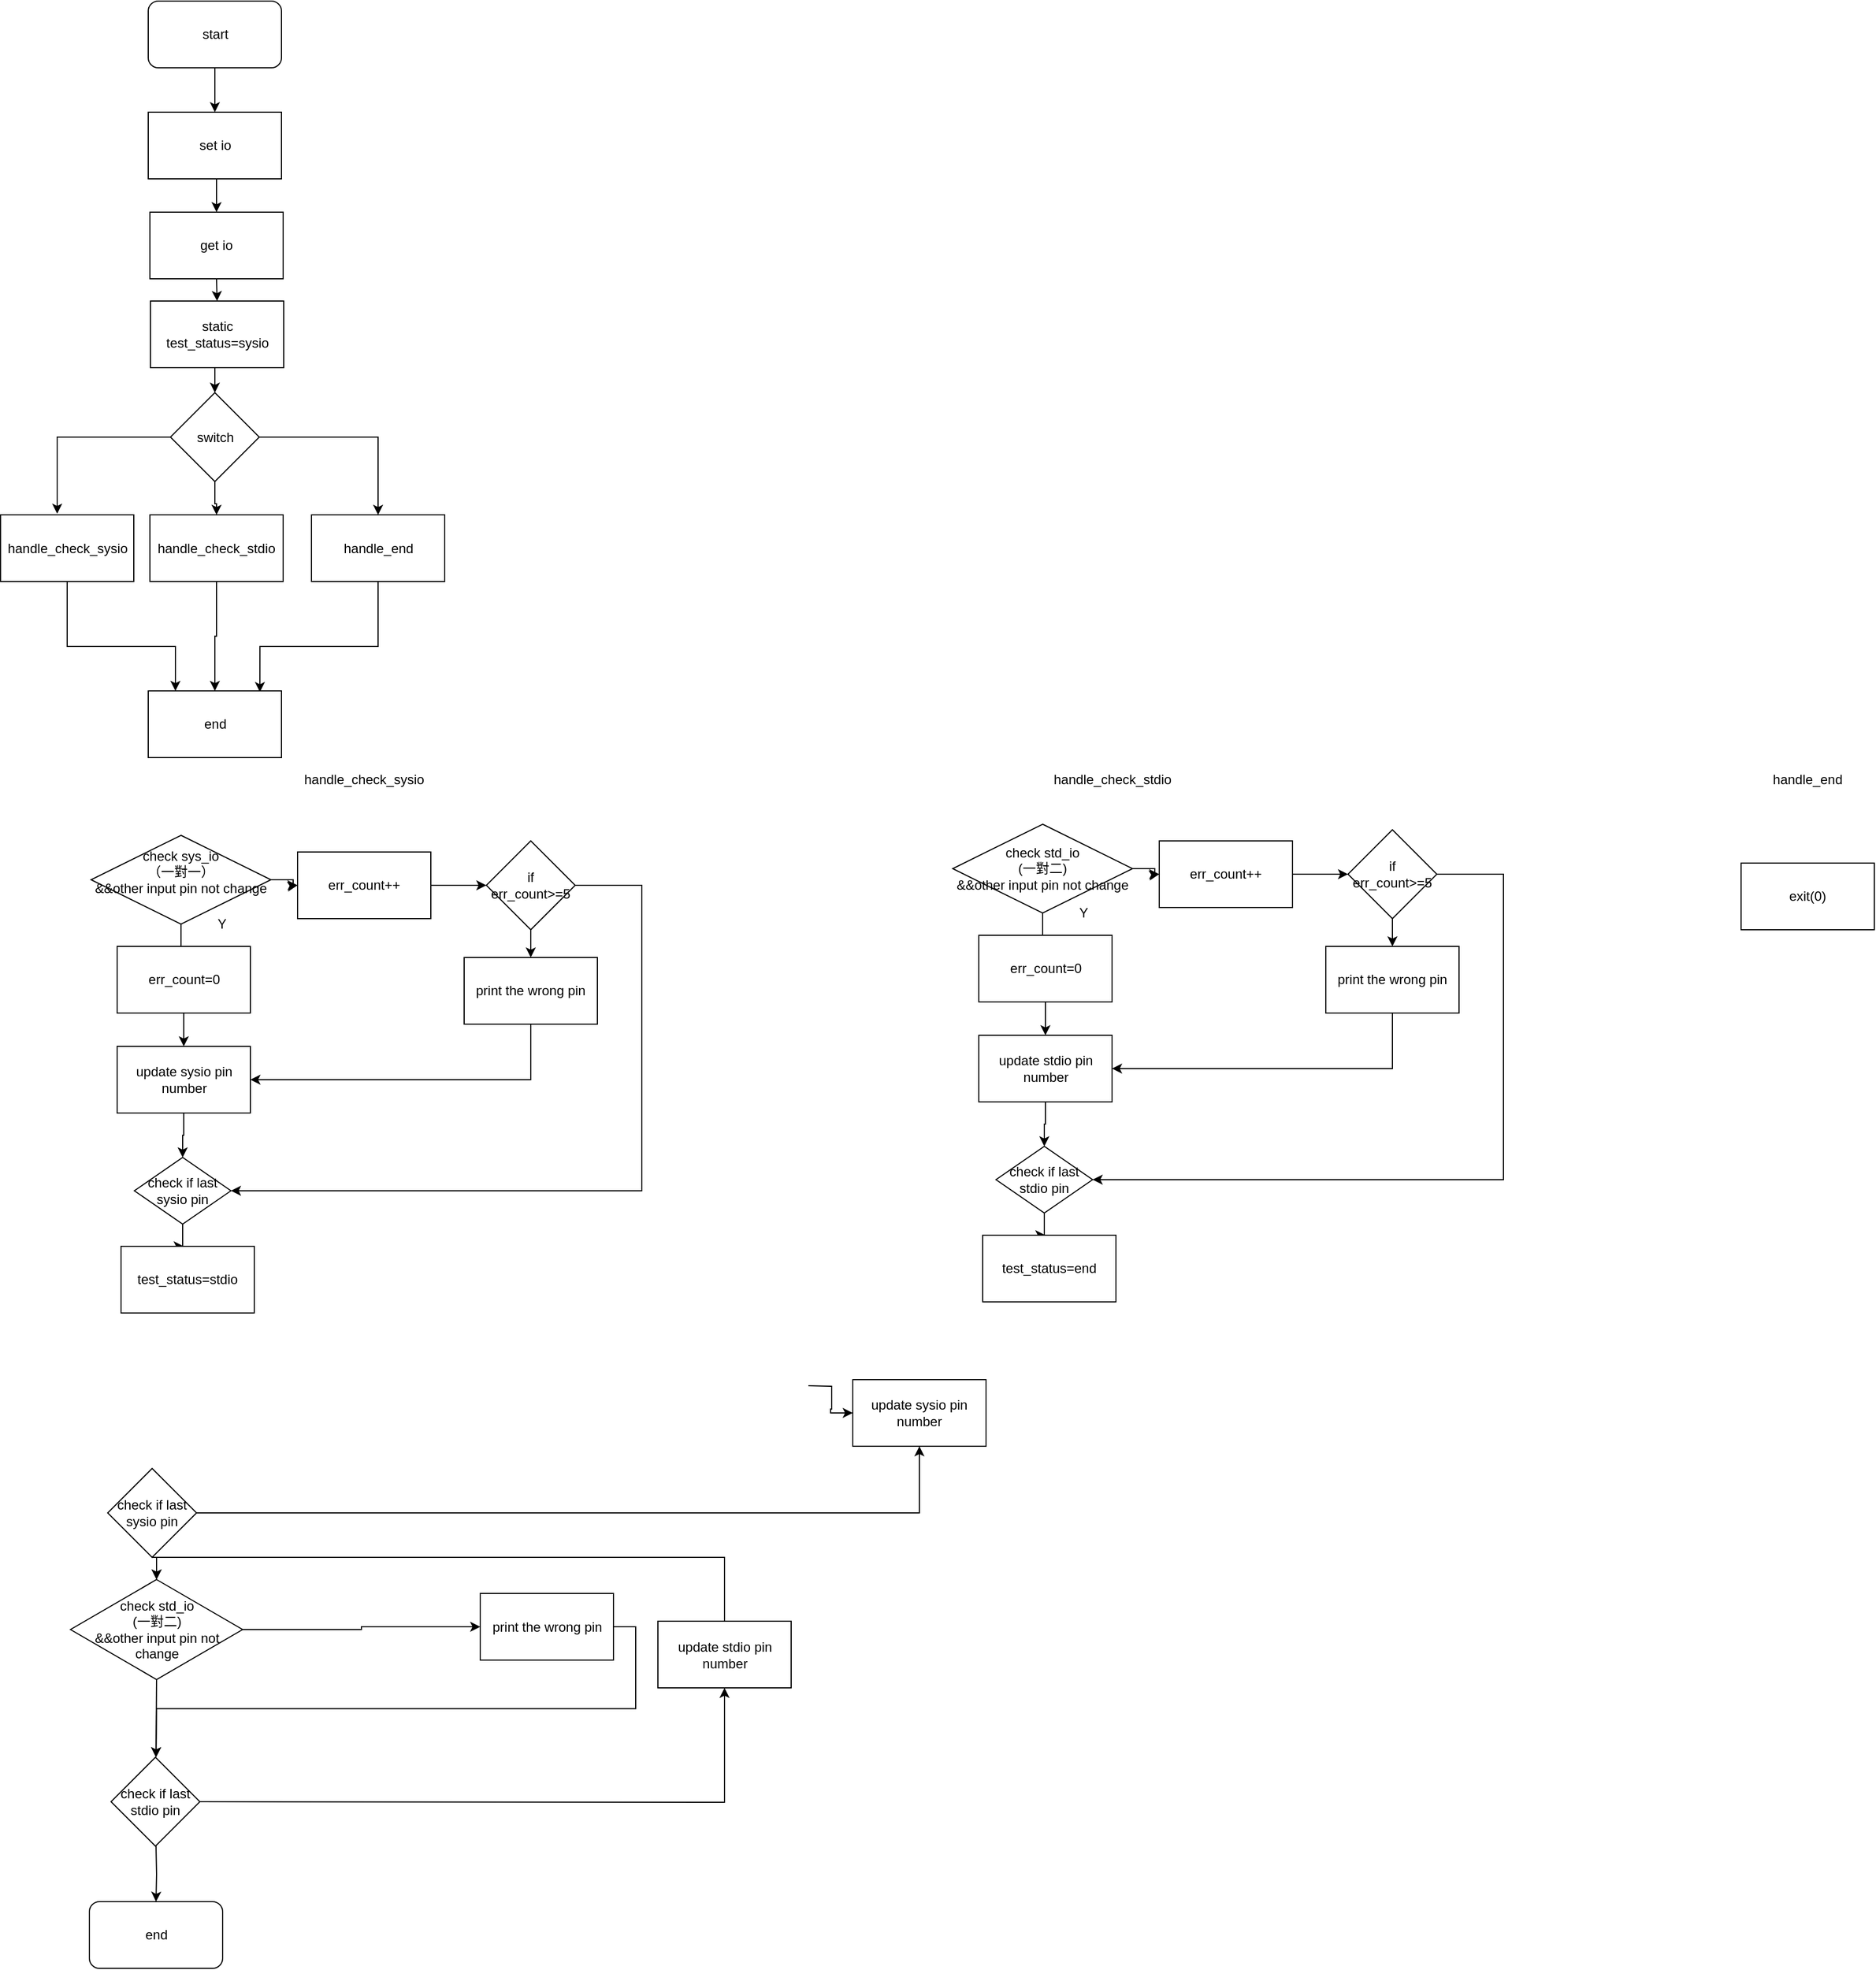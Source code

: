 <mxfile pages="1" version="11.2.5" type="github"><diagram id="owK5Loijx0Ong0dcDdHp" name="Page-1"><mxGraphModel dx="1357" dy="1909" grid="1" gridSize="10" guides="1" tooltips="1" connect="1" arrows="1" fold="1" page="1" pageScale="1" pageWidth="850" pageHeight="1100" math="0" shadow="0"><root><mxCell id="0"/><mxCell id="1" parent="0"/><mxCell id="M3sGAlJjmCfHEPYd1_gj-60" style="edgeStyle=orthogonalEdgeStyle;rounded=0;orthogonalLoop=1;jettySize=auto;html=1;" edge="1" parent="1" source="M3sGAlJjmCfHEPYd1_gj-1"><mxGeometry relative="1" as="geometry"><mxPoint x="530" y="255" as="targetPoint"/></mxGeometry></mxCell><mxCell id="M3sGAlJjmCfHEPYd1_gj-64" style="edgeStyle=orthogonalEdgeStyle;rounded=0;orthogonalLoop=1;jettySize=auto;html=1;" edge="1" parent="1" source="M3sGAlJjmCfHEPYd1_gj-1" target="M3sGAlJjmCfHEPYd1_gj-61"><mxGeometry relative="1" as="geometry"/></mxCell><mxCell id="M3sGAlJjmCfHEPYd1_gj-65" style="edgeStyle=orthogonalEdgeStyle;rounded=0;orthogonalLoop=1;jettySize=auto;html=1;" edge="1" parent="1" source="M3sGAlJjmCfHEPYd1_gj-1"><mxGeometry relative="1" as="geometry"><mxPoint x="425" y="330" as="targetPoint"/></mxGeometry></mxCell><mxCell id="M3sGAlJjmCfHEPYd1_gj-1" value="&lt;div&gt;check sys_io&lt;/div&gt;&lt;div&gt;（一對一）&lt;/div&gt;&lt;div&gt;&amp;amp;&amp;amp;other input pin not change&lt;br&gt;&lt;/div&gt;&lt;div&gt;&lt;br&gt;&lt;/div&gt;" style="rhombus;whiteSpace=wrap;html=1;" vertex="1" parent="1"><mxGeometry x="344" y="210" width="162" height="80" as="geometry"/></mxCell><mxCell id="M3sGAlJjmCfHEPYd1_gj-10" style="edgeStyle=orthogonalEdgeStyle;rounded=0;orthogonalLoop=1;jettySize=auto;html=1;entryX=0.5;entryY=1;entryDx=0;entryDy=0;" edge="1" parent="1" source="M3sGAlJjmCfHEPYd1_gj-3" target="M3sGAlJjmCfHEPYd1_gj-11"><mxGeometry relative="1" as="geometry"><mxPoint x="770" y="300" as="targetPoint"/></mxGeometry></mxCell><mxCell id="M3sGAlJjmCfHEPYd1_gj-13" style="edgeStyle=orthogonalEdgeStyle;rounded=0;orthogonalLoop=1;jettySize=auto;html=1;exitX=1;exitY=0.5;exitDx=0;exitDy=0;entryX=0.5;entryY=0;entryDx=0;entryDy=0;" edge="1" parent="1" source="M3sGAlJjmCfHEPYd1_gj-3" target="M3sGAlJjmCfHEPYd1_gj-14"><mxGeometry relative="1" as="geometry"><mxPoint x="399.5" y="900" as="targetPoint"/></mxGeometry></mxCell><mxCell id="M3sGAlJjmCfHEPYd1_gj-3" value="check if last sysio pin" style="rhombus;whiteSpace=wrap;html=1;direction=south;" vertex="1" parent="1"><mxGeometry x="359" y="780" width="80" height="80" as="geometry"/></mxCell><mxCell id="M3sGAlJjmCfHEPYd1_gj-4" value="Y" style="text;html=1;strokeColor=none;fillColor=none;align=center;verticalAlign=middle;whiteSpace=wrap;rounded=0;" vertex="1" parent="1"><mxGeometry x="442" y="280" width="40" height="20" as="geometry"/></mxCell><mxCell id="M3sGAlJjmCfHEPYd1_gj-82" value="" style="edgeStyle=orthogonalEdgeStyle;rounded=0;orthogonalLoop=1;jettySize=auto;html=1;" edge="1" parent="1" target="M3sGAlJjmCfHEPYd1_gj-11"><mxGeometry relative="1" as="geometry"><mxPoint x="990" y="705.5" as="sourcePoint"/></mxGeometry></mxCell><mxCell id="M3sGAlJjmCfHEPYd1_gj-11" value="update sysio pin number" style="rounded=0;whiteSpace=wrap;html=1;" vertex="1" parent="1"><mxGeometry x="1030" y="700" width="120" height="60" as="geometry"/></mxCell><mxCell id="M3sGAlJjmCfHEPYd1_gj-18" style="edgeStyle=orthogonalEdgeStyle;rounded=0;orthogonalLoop=1;jettySize=auto;html=1;" edge="1" parent="1" source="M3sGAlJjmCfHEPYd1_gj-14" target="M3sGAlJjmCfHEPYd1_gj-19"><mxGeometry relative="1" as="geometry"><mxPoint x="524.5" y="930" as="targetPoint"/></mxGeometry></mxCell><mxCell id="M3sGAlJjmCfHEPYd1_gj-27" style="edgeStyle=orthogonalEdgeStyle;rounded=0;orthogonalLoop=1;jettySize=auto;html=1;exitX=0.5;exitY=1;exitDx=0;exitDy=0;entryX=0.5;entryY=0;entryDx=0;entryDy=0;" edge="1" parent="1" source="M3sGAlJjmCfHEPYd1_gj-14"><mxGeometry relative="1" as="geometry"><mxPoint x="402.5" y="1040" as="targetPoint"/></mxGeometry></mxCell><mxCell id="M3sGAlJjmCfHEPYd1_gj-14" value="&lt;div&gt;check std_io&lt;/div&gt;&lt;div&gt;(一對二)&lt;/div&gt;&lt;div&gt;&amp;amp;&amp;amp;other input pin not change&lt;br&gt;&lt;/div&gt;" style="rhombus;whiteSpace=wrap;html=1;" vertex="1" parent="1"><mxGeometry x="325.5" y="880" width="155" height="90" as="geometry"/></mxCell><mxCell id="M3sGAlJjmCfHEPYd1_gj-28" style="edgeStyle=orthogonalEdgeStyle;rounded=0;orthogonalLoop=1;jettySize=auto;html=1;exitX=1;exitY=0.5;exitDx=0;exitDy=0;entryX=0.5;entryY=0;entryDx=0;entryDy=0;" edge="1" parent="1" source="M3sGAlJjmCfHEPYd1_gj-19"><mxGeometry relative="1" as="geometry"><mxPoint x="402.5" y="1040" as="targetPoint"/></mxGeometry></mxCell><mxCell id="M3sGAlJjmCfHEPYd1_gj-19" value="print the wrong pin" style="rounded=0;whiteSpace=wrap;html=1;" vertex="1" parent="1"><mxGeometry x="694.5" y="892.5" width="120" height="60" as="geometry"/></mxCell><mxCell id="M3sGAlJjmCfHEPYd1_gj-29" style="edgeStyle=orthogonalEdgeStyle;rounded=0;orthogonalLoop=1;jettySize=auto;html=1;entryX=0.5;entryY=0;entryDx=0;entryDy=0;" edge="1" parent="1" target="M3sGAlJjmCfHEPYd1_gj-31"><mxGeometry relative="1" as="geometry"><mxPoint x="402" y="1160" as="targetPoint"/><mxPoint x="402.5" y="1119.5" as="sourcePoint"/></mxGeometry></mxCell><mxCell id="M3sGAlJjmCfHEPYd1_gj-32" style="edgeStyle=orthogonalEdgeStyle;rounded=0;orthogonalLoop=1;jettySize=auto;html=1;entryX=0.5;entryY=1;entryDx=0;entryDy=0;entryPerimeter=0;" edge="1" parent="1" target="M3sGAlJjmCfHEPYd1_gj-33"><mxGeometry relative="1" as="geometry"><mxPoint x="754.5" y="990" as="targetPoint"/><mxPoint x="442" y="1080" as="sourcePoint"/></mxGeometry></mxCell><mxCell id="M3sGAlJjmCfHEPYd1_gj-31" value="end" style="rounded=1;whiteSpace=wrap;html=1;" vertex="1" parent="1"><mxGeometry x="342.5" y="1170" width="120" height="60" as="geometry"/></mxCell><mxCell id="M3sGAlJjmCfHEPYd1_gj-34" style="edgeStyle=orthogonalEdgeStyle;rounded=0;orthogonalLoop=1;jettySize=auto;html=1;exitX=0.5;exitY=0;exitDx=0;exitDy=0;entryX=0.5;entryY=0;entryDx=0;entryDy=0;" edge="1" parent="1" source="M3sGAlJjmCfHEPYd1_gj-33" target="M3sGAlJjmCfHEPYd1_gj-14"><mxGeometry relative="1" as="geometry"/></mxCell><mxCell id="M3sGAlJjmCfHEPYd1_gj-33" value="update stdio pin number" style="rounded=0;whiteSpace=wrap;html=1;" vertex="1" parent="1"><mxGeometry x="854.5" y="917.5" width="120" height="60" as="geometry"/></mxCell><mxCell id="M3sGAlJjmCfHEPYd1_gj-45" value="check if last stdio pin" style="rhombus;whiteSpace=wrap;html=1;" vertex="1" parent="1"><mxGeometry x="362" y="1040" width="80" height="80" as="geometry"/></mxCell><mxCell id="M3sGAlJjmCfHEPYd1_gj-53" style="edgeStyle=orthogonalEdgeStyle;rounded=0;orthogonalLoop=1;jettySize=auto;html=1;" edge="1" parent="1" source="M3sGAlJjmCfHEPYd1_gj-49" target="M3sGAlJjmCfHEPYd1_gj-54"><mxGeometry relative="1" as="geometry"><mxPoint x="455.5" y="-451" as="targetPoint"/></mxGeometry></mxCell><mxCell id="M3sGAlJjmCfHEPYd1_gj-49" value="start" style="rounded=1;whiteSpace=wrap;html=1;" vertex="1" parent="1"><mxGeometry x="395.5" y="-541" width="120" height="60" as="geometry"/></mxCell><mxCell id="M3sGAlJjmCfHEPYd1_gj-56" style="edgeStyle=orthogonalEdgeStyle;rounded=0;orthogonalLoop=1;jettySize=auto;html=1;exitX=0.5;exitY=1;exitDx=0;exitDy=0;entryX=0.5;entryY=0;entryDx=0;entryDy=0;" edge="1" parent="1" source="M3sGAlJjmCfHEPYd1_gj-54" target="M3sGAlJjmCfHEPYd1_gj-55"><mxGeometry relative="1" as="geometry"/></mxCell><mxCell id="M3sGAlJjmCfHEPYd1_gj-54" value="set io" style="rounded=0;whiteSpace=wrap;html=1;" vertex="1" parent="1"><mxGeometry x="395.5" y="-441" width="120" height="60" as="geometry"/></mxCell><mxCell id="M3sGAlJjmCfHEPYd1_gj-78" style="edgeStyle=orthogonalEdgeStyle;rounded=0;orthogonalLoop=1;jettySize=auto;html=1;exitX=0.5;exitY=1;exitDx=0;exitDy=0;entryX=0.5;entryY=0;entryDx=0;entryDy=0;" edge="1" parent="1" source="M3sGAlJjmCfHEPYd1_gj-55" target="M3sGAlJjmCfHEPYd1_gj-77"><mxGeometry relative="1" as="geometry"/></mxCell><mxCell id="M3sGAlJjmCfHEPYd1_gj-55" value="get io" style="rounded=0;whiteSpace=wrap;html=1;" vertex="1" parent="1"><mxGeometry x="397" y="-351" width="120" height="60" as="geometry"/></mxCell><mxCell id="M3sGAlJjmCfHEPYd1_gj-67" style="edgeStyle=orthogonalEdgeStyle;rounded=0;orthogonalLoop=1;jettySize=auto;html=1;exitX=1;exitY=0.5;exitDx=0;exitDy=0;entryX=0;entryY=0.5;entryDx=0;entryDy=0;" edge="1" parent="1" source="M3sGAlJjmCfHEPYd1_gj-61" target="M3sGAlJjmCfHEPYd1_gj-68"><mxGeometry relative="1" as="geometry"><mxPoint x="690" y="255" as="targetPoint"/></mxGeometry></mxCell><mxCell id="M3sGAlJjmCfHEPYd1_gj-61" value="err_count++" style="rounded=0;whiteSpace=wrap;html=1;" vertex="1" parent="1"><mxGeometry x="530" y="225" width="120" height="60" as="geometry"/></mxCell><mxCell id="M3sGAlJjmCfHEPYd1_gj-71" style="edgeStyle=orthogonalEdgeStyle;rounded=0;orthogonalLoop=1;jettySize=auto;html=1;" edge="1" parent="1" source="M3sGAlJjmCfHEPYd1_gj-66" target="M3sGAlJjmCfHEPYd1_gj-72"><mxGeometry relative="1" as="geometry"><mxPoint x="428" y="420" as="targetPoint"/></mxGeometry></mxCell><mxCell id="M3sGAlJjmCfHEPYd1_gj-66" value="err_count=0" style="rounded=0;whiteSpace=wrap;html=1;" vertex="1" parent="1"><mxGeometry x="367.5" y="310" width="120" height="60" as="geometry"/></mxCell><mxCell id="M3sGAlJjmCfHEPYd1_gj-69" style="edgeStyle=orthogonalEdgeStyle;rounded=0;orthogonalLoop=1;jettySize=auto;html=1;entryX=0.5;entryY=0;entryDx=0;entryDy=0;" edge="1" parent="1" source="M3sGAlJjmCfHEPYd1_gj-68" target="M3sGAlJjmCfHEPYd1_gj-74"><mxGeometry relative="1" as="geometry"><mxPoint x="880" y="258" as="targetPoint"/><Array as="points"><mxPoint x="840" y="255"/><mxPoint x="840" y="530"/></Array></mxGeometry></mxCell><mxCell id="M3sGAlJjmCfHEPYd1_gj-84" style="edgeStyle=orthogonalEdgeStyle;rounded=0;orthogonalLoop=1;jettySize=auto;html=1;entryX=0.5;entryY=0;entryDx=0;entryDy=0;" edge="1" parent="1" source="M3sGAlJjmCfHEPYd1_gj-68" target="M3sGAlJjmCfHEPYd1_gj-83"><mxGeometry relative="1" as="geometry"/></mxCell><mxCell id="M3sGAlJjmCfHEPYd1_gj-68" value="if err_count&amp;gt;=5" style="rhombus;whiteSpace=wrap;html=1;" vertex="1" parent="1"><mxGeometry x="700" y="215" width="80" height="80" as="geometry"/></mxCell><mxCell id="M3sGAlJjmCfHEPYd1_gj-80" style="edgeStyle=orthogonalEdgeStyle;rounded=0;orthogonalLoop=1;jettySize=auto;html=1;entryX=0;entryY=0.5;entryDx=0;entryDy=0;" edge="1" parent="1" source="M3sGAlJjmCfHEPYd1_gj-72" target="M3sGAlJjmCfHEPYd1_gj-74"><mxGeometry relative="1" as="geometry"/></mxCell><mxCell id="M3sGAlJjmCfHEPYd1_gj-72" value="update sysio pin number" style="rounded=0;whiteSpace=wrap;html=1;" vertex="1" parent="1"><mxGeometry x="367.5" y="400" width="120" height="60" as="geometry"/></mxCell><mxCell id="M3sGAlJjmCfHEPYd1_gj-75" style="edgeStyle=orthogonalEdgeStyle;rounded=0;orthogonalLoop=1;jettySize=auto;html=1;" edge="1" parent="1" source="M3sGAlJjmCfHEPYd1_gj-74"><mxGeometry relative="1" as="geometry"><mxPoint x="427" y="580" as="targetPoint"/></mxGeometry></mxCell><mxCell id="M3sGAlJjmCfHEPYd1_gj-74" value="check if last sysio pin" style="rhombus;whiteSpace=wrap;html=1;direction=south;" vertex="1" parent="1"><mxGeometry x="383" y="500" width="87" height="60" as="geometry"/></mxCell><mxCell id="M3sGAlJjmCfHEPYd1_gj-76" value="test_status=stdio" style="rounded=0;whiteSpace=wrap;html=1;" vertex="1" parent="1"><mxGeometry x="371" y="580" width="120" height="60" as="geometry"/></mxCell><mxCell id="M3sGAlJjmCfHEPYd1_gj-105" style="edgeStyle=orthogonalEdgeStyle;rounded=0;orthogonalLoop=1;jettySize=auto;html=1;exitX=0.5;exitY=1;exitDx=0;exitDy=0;entryX=0.5;entryY=0;entryDx=0;entryDy=0;" edge="1" parent="1" source="M3sGAlJjmCfHEPYd1_gj-77" target="M3sGAlJjmCfHEPYd1_gj-106"><mxGeometry relative="1" as="geometry"><mxPoint x="457.5" y="-186" as="targetPoint"/></mxGeometry></mxCell><mxCell id="M3sGAlJjmCfHEPYd1_gj-77" value="static test_status=sysio" style="rounded=0;whiteSpace=wrap;html=1;" vertex="1" parent="1"><mxGeometry x="397.5" y="-271" width="120" height="60" as="geometry"/></mxCell><mxCell id="M3sGAlJjmCfHEPYd1_gj-85" style="edgeStyle=orthogonalEdgeStyle;rounded=0;orthogonalLoop=1;jettySize=auto;html=1;entryX=1;entryY=0.5;entryDx=0;entryDy=0;" edge="1" parent="1" source="M3sGAlJjmCfHEPYd1_gj-83" target="M3sGAlJjmCfHEPYd1_gj-72"><mxGeometry relative="1" as="geometry"><Array as="points"><mxPoint x="740" y="430"/></Array></mxGeometry></mxCell><mxCell id="M3sGAlJjmCfHEPYd1_gj-83" value="print the wrong pin" style="rounded=0;whiteSpace=wrap;html=1;" vertex="1" parent="1"><mxGeometry x="680" y="320" width="120" height="60" as="geometry"/></mxCell><mxCell id="M3sGAlJjmCfHEPYd1_gj-86" style="edgeStyle=orthogonalEdgeStyle;rounded=0;orthogonalLoop=1;jettySize=auto;html=1;" edge="1" parent="1" source="M3sGAlJjmCfHEPYd1_gj-89"><mxGeometry relative="1" as="geometry"><mxPoint x="1306" y="245" as="targetPoint"/></mxGeometry></mxCell><mxCell id="M3sGAlJjmCfHEPYd1_gj-87" style="edgeStyle=orthogonalEdgeStyle;rounded=0;orthogonalLoop=1;jettySize=auto;html=1;" edge="1" parent="1" source="M3sGAlJjmCfHEPYd1_gj-89" target="M3sGAlJjmCfHEPYd1_gj-92"><mxGeometry relative="1" as="geometry"/></mxCell><mxCell id="M3sGAlJjmCfHEPYd1_gj-88" style="edgeStyle=orthogonalEdgeStyle;rounded=0;orthogonalLoop=1;jettySize=auto;html=1;" edge="1" parent="1" source="M3sGAlJjmCfHEPYd1_gj-89"><mxGeometry relative="1" as="geometry"><mxPoint x="1201" y="320" as="targetPoint"/></mxGeometry></mxCell><mxCell id="M3sGAlJjmCfHEPYd1_gj-89" value="&lt;div&gt;check std_io&lt;/div&gt;&lt;div&gt;(一對二)&lt;/div&gt;&lt;div&gt;&amp;amp;&amp;amp;other input pin not change&lt;br&gt;&lt;/div&gt;" style="rhombus;whiteSpace=wrap;html=1;" vertex="1" parent="1"><mxGeometry x="1120" y="200" width="162" height="80" as="geometry"/></mxCell><mxCell id="M3sGAlJjmCfHEPYd1_gj-90" value="Y" style="text;html=1;strokeColor=none;fillColor=none;align=center;verticalAlign=middle;whiteSpace=wrap;rounded=0;" vertex="1" parent="1"><mxGeometry x="1218" y="270" width="40" height="20" as="geometry"/></mxCell><mxCell id="M3sGAlJjmCfHEPYd1_gj-91" style="edgeStyle=orthogonalEdgeStyle;rounded=0;orthogonalLoop=1;jettySize=auto;html=1;exitX=1;exitY=0.5;exitDx=0;exitDy=0;entryX=0;entryY=0.5;entryDx=0;entryDy=0;" edge="1" parent="1" source="M3sGAlJjmCfHEPYd1_gj-92" target="M3sGAlJjmCfHEPYd1_gj-97"><mxGeometry relative="1" as="geometry"><mxPoint x="1466" y="245" as="targetPoint"/></mxGeometry></mxCell><mxCell id="M3sGAlJjmCfHEPYd1_gj-92" value="err_count++" style="rounded=0;whiteSpace=wrap;html=1;" vertex="1" parent="1"><mxGeometry x="1306" y="215" width="120" height="60" as="geometry"/></mxCell><mxCell id="M3sGAlJjmCfHEPYd1_gj-93" style="edgeStyle=orthogonalEdgeStyle;rounded=0;orthogonalLoop=1;jettySize=auto;html=1;" edge="1" parent="1" source="M3sGAlJjmCfHEPYd1_gj-94" target="M3sGAlJjmCfHEPYd1_gj-99"><mxGeometry relative="1" as="geometry"><mxPoint x="1204" y="410" as="targetPoint"/></mxGeometry></mxCell><mxCell id="M3sGAlJjmCfHEPYd1_gj-94" value="err_count=0" style="rounded=0;whiteSpace=wrap;html=1;" vertex="1" parent="1"><mxGeometry x="1143.5" y="300" width="120" height="60" as="geometry"/></mxCell><mxCell id="M3sGAlJjmCfHEPYd1_gj-95" style="edgeStyle=orthogonalEdgeStyle;rounded=0;orthogonalLoop=1;jettySize=auto;html=1;entryX=0.5;entryY=0;entryDx=0;entryDy=0;" edge="1" parent="1" source="M3sGAlJjmCfHEPYd1_gj-97" target="M3sGAlJjmCfHEPYd1_gj-101"><mxGeometry relative="1" as="geometry"><mxPoint x="1656" y="248" as="targetPoint"/><Array as="points"><mxPoint x="1616" y="245"/><mxPoint x="1616" y="520"/></Array></mxGeometry></mxCell><mxCell id="M3sGAlJjmCfHEPYd1_gj-96" style="edgeStyle=orthogonalEdgeStyle;rounded=0;orthogonalLoop=1;jettySize=auto;html=1;entryX=0.5;entryY=0;entryDx=0;entryDy=0;" edge="1" parent="1" source="M3sGAlJjmCfHEPYd1_gj-97" target="M3sGAlJjmCfHEPYd1_gj-104"><mxGeometry relative="1" as="geometry"/></mxCell><mxCell id="M3sGAlJjmCfHEPYd1_gj-97" value="if err_count&amp;gt;=5" style="rhombus;whiteSpace=wrap;html=1;" vertex="1" parent="1"><mxGeometry x="1476" y="205" width="80" height="80" as="geometry"/></mxCell><mxCell id="M3sGAlJjmCfHEPYd1_gj-98" style="edgeStyle=orthogonalEdgeStyle;rounded=0;orthogonalLoop=1;jettySize=auto;html=1;entryX=0;entryY=0.5;entryDx=0;entryDy=0;" edge="1" parent="1" source="M3sGAlJjmCfHEPYd1_gj-99" target="M3sGAlJjmCfHEPYd1_gj-101"><mxGeometry relative="1" as="geometry"/></mxCell><mxCell id="M3sGAlJjmCfHEPYd1_gj-99" value="update stdio pin number" style="rounded=0;whiteSpace=wrap;html=1;" vertex="1" parent="1"><mxGeometry x="1143.5" y="390" width="120" height="60" as="geometry"/></mxCell><mxCell id="M3sGAlJjmCfHEPYd1_gj-100" style="edgeStyle=orthogonalEdgeStyle;rounded=0;orthogonalLoop=1;jettySize=auto;html=1;" edge="1" parent="1" source="M3sGAlJjmCfHEPYd1_gj-101"><mxGeometry relative="1" as="geometry"><mxPoint x="1203" y="570" as="targetPoint"/></mxGeometry></mxCell><mxCell id="M3sGAlJjmCfHEPYd1_gj-101" value="check if last stdio pin" style="rhombus;whiteSpace=wrap;html=1;direction=south;" vertex="1" parent="1"><mxGeometry x="1159" y="490" width="87" height="60" as="geometry"/></mxCell><mxCell id="M3sGAlJjmCfHEPYd1_gj-102" value="test_status=end" style="rounded=0;whiteSpace=wrap;html=1;" vertex="1" parent="1"><mxGeometry x="1147" y="570" width="120" height="60" as="geometry"/></mxCell><mxCell id="M3sGAlJjmCfHEPYd1_gj-103" style="edgeStyle=orthogonalEdgeStyle;rounded=0;orthogonalLoop=1;jettySize=auto;html=1;entryX=1;entryY=0.5;entryDx=0;entryDy=0;" edge="1" parent="1" source="M3sGAlJjmCfHEPYd1_gj-104" target="M3sGAlJjmCfHEPYd1_gj-99"><mxGeometry relative="1" as="geometry"><Array as="points"><mxPoint x="1516" y="420"/></Array></mxGeometry></mxCell><mxCell id="M3sGAlJjmCfHEPYd1_gj-104" value="print the wrong pin" style="rounded=0;whiteSpace=wrap;html=1;" vertex="1" parent="1"><mxGeometry x="1456" y="310" width="120" height="60" as="geometry"/></mxCell><mxCell id="M3sGAlJjmCfHEPYd1_gj-108" value="" style="edgeStyle=orthogonalEdgeStyle;rounded=0;orthogonalLoop=1;jettySize=auto;html=1;entryX=0.5;entryY=0;entryDx=0;entryDy=0;" edge="1" parent="1" source="M3sGAlJjmCfHEPYd1_gj-106" target="M3sGAlJjmCfHEPYd1_gj-115"><mxGeometry relative="1" as="geometry"><mxPoint x="552.5" y="-98.5" as="targetPoint"/><Array as="points"><mxPoint x="602.5" y="-148.5"/></Array></mxGeometry></mxCell><mxCell id="M3sGAlJjmCfHEPYd1_gj-109" style="edgeStyle=orthogonalEdgeStyle;rounded=0;orthogonalLoop=1;jettySize=auto;html=1;exitX=0;exitY=0.5;exitDx=0;exitDy=0;entryX=0.425;entryY=-0.017;entryDx=0;entryDy=0;entryPerimeter=0;" edge="1" parent="1" source="M3sGAlJjmCfHEPYd1_gj-106" target="M3sGAlJjmCfHEPYd1_gj-111"><mxGeometry relative="1" as="geometry"><mxPoint x="372.5" y="-98.5" as="targetPoint"/></mxGeometry></mxCell><mxCell id="M3sGAlJjmCfHEPYd1_gj-110" style="edgeStyle=orthogonalEdgeStyle;rounded=0;orthogonalLoop=1;jettySize=auto;html=1;exitX=0.5;exitY=1;exitDx=0;exitDy=0;" edge="1" parent="1" source="M3sGAlJjmCfHEPYd1_gj-106" target="M3sGAlJjmCfHEPYd1_gj-112"><mxGeometry relative="1" as="geometry"><mxPoint x="455.5" y="-88.5" as="targetPoint"/></mxGeometry></mxCell><mxCell id="M3sGAlJjmCfHEPYd1_gj-106" value="switch" style="rhombus;whiteSpace=wrap;html=1;" vertex="1" parent="1"><mxGeometry x="415.5" y="-188.5" width="80" height="80" as="geometry"/></mxCell><mxCell id="M3sGAlJjmCfHEPYd1_gj-116" style="edgeStyle=orthogonalEdgeStyle;rounded=0;orthogonalLoop=1;jettySize=auto;html=1;entryX=0.204;entryY=0;entryDx=0;entryDy=0;entryPerimeter=0;" edge="1" parent="1" source="M3sGAlJjmCfHEPYd1_gj-111" target="M3sGAlJjmCfHEPYd1_gj-119"><mxGeometry relative="1" as="geometry"><mxPoint x="380" y="70" as="targetPoint"/><Array as="points"><mxPoint x="323" y="40"/><mxPoint x="420" y="40"/></Array></mxGeometry></mxCell><mxCell id="M3sGAlJjmCfHEPYd1_gj-111" value="handle_check_sysio" style="rounded=0;whiteSpace=wrap;html=1;" vertex="1" parent="1"><mxGeometry x="262.5" y="-78.5" width="120" height="60" as="geometry"/></mxCell><mxCell id="M3sGAlJjmCfHEPYd1_gj-117" style="edgeStyle=orthogonalEdgeStyle;rounded=0;orthogonalLoop=1;jettySize=auto;html=1;entryX=0.5;entryY=0;entryDx=0;entryDy=0;" edge="1" parent="1" source="M3sGAlJjmCfHEPYd1_gj-112" target="M3sGAlJjmCfHEPYd1_gj-119"><mxGeometry relative="1" as="geometry"><mxPoint x="457" y="30" as="targetPoint"/></mxGeometry></mxCell><mxCell id="M3sGAlJjmCfHEPYd1_gj-112" value="handle_check_stdio" style="rounded=0;whiteSpace=wrap;html=1;" vertex="1" parent="1"><mxGeometry x="397" y="-78.5" width="120" height="60" as="geometry"/></mxCell><mxCell id="M3sGAlJjmCfHEPYd1_gj-118" style="edgeStyle=orthogonalEdgeStyle;rounded=0;orthogonalLoop=1;jettySize=auto;html=1;entryX=0.838;entryY=0.017;entryDx=0;entryDy=0;entryPerimeter=0;" edge="1" parent="1" source="M3sGAlJjmCfHEPYd1_gj-115" target="M3sGAlJjmCfHEPYd1_gj-119"><mxGeometry relative="1" as="geometry"><mxPoint x="602.5" y="30" as="targetPoint"/><Array as="points"><mxPoint x="603" y="40"/><mxPoint x="496" y="40"/></Array></mxGeometry></mxCell><mxCell id="M3sGAlJjmCfHEPYd1_gj-115" value="handle_end" style="rounded=0;whiteSpace=wrap;html=1;" vertex="1" parent="1"><mxGeometry x="542.5" y="-78.5" width="120" height="60" as="geometry"/></mxCell><mxCell id="M3sGAlJjmCfHEPYd1_gj-119" value="end" style="rounded=0;whiteSpace=wrap;html=1;" vertex="1" parent="1"><mxGeometry x="395.5" y="80" width="120" height="60" as="geometry"/></mxCell><mxCell id="M3sGAlJjmCfHEPYd1_gj-120" value="handle_check_sysio" style="text;html=1;strokeColor=none;fillColor=none;align=center;verticalAlign=middle;whiteSpace=wrap;rounded=0;" vertex="1" parent="1"><mxGeometry x="570" y="150" width="40" height="20" as="geometry"/></mxCell><mxCell id="M3sGAlJjmCfHEPYd1_gj-121" value="handle_check_stdio" style="text;html=1;strokeColor=none;fillColor=none;align=center;verticalAlign=middle;whiteSpace=wrap;rounded=0;" vertex="1" parent="1"><mxGeometry x="1243.5" y="150" width="40" height="20" as="geometry"/></mxCell><mxCell id="M3sGAlJjmCfHEPYd1_gj-123" value="handle_end" style="text;html=1;strokeColor=none;fillColor=none;align=center;verticalAlign=middle;whiteSpace=wrap;rounded=0;" vertex="1" parent="1"><mxGeometry x="1870" y="150" width="40" height="20" as="geometry"/></mxCell><mxCell id="M3sGAlJjmCfHEPYd1_gj-126" value="exit(0)" style="rounded=0;whiteSpace=wrap;html=1;" vertex="1" parent="1"><mxGeometry x="1830" y="235" width="120" height="60" as="geometry"/></mxCell></root></mxGraphModel></diagram></mxfile>
